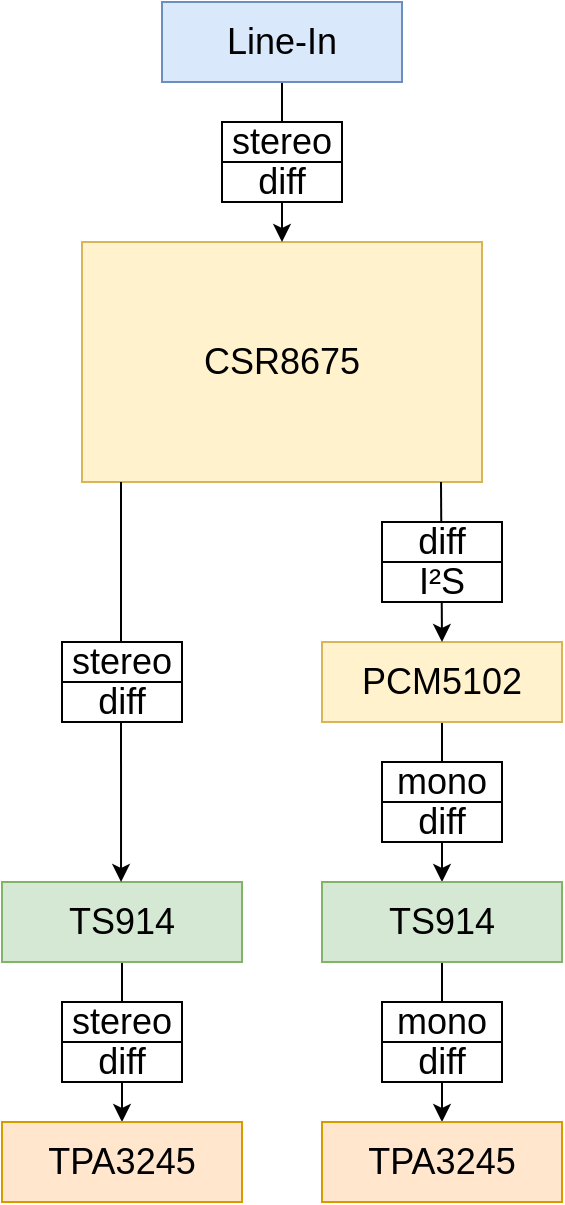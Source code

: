 <mxfile version="14.6.13" type="device" pages="2"><diagram id="xO-96P1ckiEVnjiZLGSI" name="Audio signal paths"><mxGraphModel dx="782" dy="766" grid="1" gridSize="10" guides="1" tooltips="1" connect="1" arrows="1" fold="1" page="1" pageScale="1" pageWidth="827" pageHeight="1169" math="0" shadow="0"><root><mxCell id="0"/><mxCell id="1" parent="0"/><mxCell id="5UWok_bzOp1Drl0r1qnw-1" value="CSR8675" style="rounded=0;whiteSpace=wrap;html=1;fontStyle=0;fontSize=18;fillColor=#fff2cc;strokeColor=#d6b656;" vertex="1" parent="1"><mxGeometry x="320" y="440" width="200" height="120" as="geometry"/></mxCell><mxCell id="5UWok_bzOp1Drl0r1qnw-9" style="edgeStyle=orthogonalEdgeStyle;rounded=0;orthogonalLoop=1;jettySize=auto;html=1;exitX=0.5;exitY=1;exitDx=0;exitDy=0;entryX=0.5;entryY=0;entryDx=0;entryDy=0;fontSize=18;" edge="1" parent="1" source="5UWok_bzOp1Drl0r1qnw-2" target="5UWok_bzOp1Drl0r1qnw-1"><mxGeometry relative="1" as="geometry"/></mxCell><mxCell id="5UWok_bzOp1Drl0r1qnw-2" value="Line-In" style="rounded=0;whiteSpace=wrap;html=1;fontStyle=0;fontSize=18;fillColor=#dae8fc;strokeColor=#6c8ebf;" vertex="1" parent="1"><mxGeometry x="360" y="320" width="120" height="40" as="geometry"/></mxCell><mxCell id="5UWok_bzOp1Drl0r1qnw-4" value="stereo" style="rounded=0;whiteSpace=wrap;html=1;fontSize=18;" vertex="1" parent="1"><mxGeometry x="390" y="380" width="60" height="20" as="geometry"/></mxCell><mxCell id="5UWok_bzOp1Drl0r1qnw-5" value="diff" style="rounded=0;whiteSpace=wrap;html=1;fontSize=18;" vertex="1" parent="1"><mxGeometry x="390" y="400" width="60" height="20" as="geometry"/></mxCell><mxCell id="5UWok_bzOp1Drl0r1qnw-26" style="edgeStyle=orthogonalEdgeStyle;rounded=0;orthogonalLoop=1;jettySize=auto;html=1;exitX=0.5;exitY=1;exitDx=0;exitDy=0;entryX=0.5;entryY=0;entryDx=0;entryDy=0;fontSize=18;" edge="1" parent="1" source="5UWok_bzOp1Drl0r1qnw-6" target="5UWok_bzOp1Drl0r1qnw-25"><mxGeometry relative="1" as="geometry"/></mxCell><mxCell id="5UWok_bzOp1Drl0r1qnw-6" value="TS914" style="rounded=0;whiteSpace=wrap;html=1;fontStyle=0;fontSize=18;fillColor=#d5e8d4;strokeColor=#82b366;" vertex="1" parent="1"><mxGeometry x="280" y="760" width="120" height="40" as="geometry"/></mxCell><mxCell id="5UWok_bzOp1Drl0r1qnw-18" style="edgeStyle=orthogonalEdgeStyle;rounded=0;orthogonalLoop=1;jettySize=auto;html=1;exitX=0.5;exitY=1;exitDx=0;exitDy=0;entryX=0.5;entryY=0;entryDx=0;entryDy=0;fontSize=18;" edge="1" parent="1" source="5UWok_bzOp1Drl0r1qnw-7" target="5UWok_bzOp1Drl0r1qnw-11"><mxGeometry relative="1" as="geometry"/></mxCell><mxCell id="5UWok_bzOp1Drl0r1qnw-7" value="PCM5102" style="rounded=0;whiteSpace=wrap;html=1;fontStyle=0;fontSize=18;fillColor=#fff2cc;strokeColor=#d6b656;" vertex="1" parent="1"><mxGeometry x="440" y="640" width="120" height="40" as="geometry"/></mxCell><mxCell id="5UWok_bzOp1Drl0r1qnw-27" style="edgeStyle=orthogonalEdgeStyle;rounded=0;orthogonalLoop=1;jettySize=auto;html=1;exitX=0.5;exitY=1;exitDx=0;exitDy=0;entryX=0.5;entryY=0;entryDx=0;entryDy=0;fontSize=18;" edge="1" parent="1" source="5UWok_bzOp1Drl0r1qnw-11" target="5UWok_bzOp1Drl0r1qnw-23"><mxGeometry relative="1" as="geometry"/></mxCell><mxCell id="5UWok_bzOp1Drl0r1qnw-11" value="TS914" style="rounded=0;whiteSpace=wrap;html=1;fontStyle=0;fontSize=18;fillColor=#d5e8d4;strokeColor=#82b366;" vertex="1" parent="1"><mxGeometry x="440" y="760" width="120" height="40" as="geometry"/></mxCell><mxCell id="5UWok_bzOp1Drl0r1qnw-12" value="" style="endArrow=classic;html=1;fontSize=18;entryX=0.496;entryY=0;entryDx=0;entryDy=0;entryPerimeter=0;" edge="1" parent="1" target="5UWok_bzOp1Drl0r1qnw-6"><mxGeometry width="50" height="50" relative="1" as="geometry"><mxPoint x="339.5" y="560" as="sourcePoint"/><mxPoint x="339.5" y="700" as="targetPoint"/></mxGeometry></mxCell><mxCell id="5UWok_bzOp1Drl0r1qnw-14" value="" style="endArrow=classic;html=1;fontSize=18;" edge="1" parent="1"><mxGeometry width="50" height="50" relative="1" as="geometry"><mxPoint x="499.5" y="560" as="sourcePoint"/><mxPoint x="500" y="640" as="targetPoint"/></mxGeometry></mxCell><mxCell id="5UWok_bzOp1Drl0r1qnw-15" value="I²S" style="rounded=0;whiteSpace=wrap;html=1;fontSize=18;" vertex="1" parent="1"><mxGeometry x="470" y="600" width="60" height="20" as="geometry"/></mxCell><mxCell id="5UWok_bzOp1Drl0r1qnw-16" value="diff" style="rounded=0;whiteSpace=wrap;html=1;fontSize=18;" vertex="1" parent="1"><mxGeometry x="470" y="580" width="60" height="20" as="geometry"/></mxCell><mxCell id="5UWok_bzOp1Drl0r1qnw-19" value="stereo" style="rounded=0;whiteSpace=wrap;html=1;fontSize=18;" vertex="1" parent="1"><mxGeometry x="310" y="640" width="60" height="20" as="geometry"/></mxCell><mxCell id="5UWok_bzOp1Drl0r1qnw-20" value="diff" style="rounded=0;whiteSpace=wrap;html=1;fontSize=18;" vertex="1" parent="1"><mxGeometry x="310" y="660" width="60" height="20" as="geometry"/></mxCell><mxCell id="5UWok_bzOp1Drl0r1qnw-21" value="mono" style="rounded=0;whiteSpace=wrap;html=1;fontSize=18;" vertex="1" parent="1"><mxGeometry x="470" y="700" width="60" height="20" as="geometry"/></mxCell><mxCell id="5UWok_bzOp1Drl0r1qnw-22" value="diff" style="rounded=0;whiteSpace=wrap;html=1;fontSize=18;" vertex="1" parent="1"><mxGeometry x="470" y="720" width="60" height="20" as="geometry"/></mxCell><mxCell id="5UWok_bzOp1Drl0r1qnw-23" value="TPA3245" style="rounded=0;whiteSpace=wrap;html=1;fontSize=18;fontStyle=0;fillColor=#ffe6cc;strokeColor=#d79b00;" vertex="1" parent="1"><mxGeometry x="440" y="880" width="120" height="40" as="geometry"/></mxCell><mxCell id="5UWok_bzOp1Drl0r1qnw-25" value="TPA3245" style="rounded=0;whiteSpace=wrap;html=1;fontSize=18;fontStyle=0;fillColor=#ffe6cc;strokeColor=#d79b00;" vertex="1" parent="1"><mxGeometry x="280" y="880" width="120" height="40" as="geometry"/></mxCell><mxCell id="5UWok_bzOp1Drl0r1qnw-28" value="stereo" style="rounded=0;whiteSpace=wrap;html=1;fontSize=18;" vertex="1" parent="1"><mxGeometry x="310" y="820" width="60" height="20" as="geometry"/></mxCell><mxCell id="5UWok_bzOp1Drl0r1qnw-29" value="diff" style="rounded=0;whiteSpace=wrap;html=1;fontSize=18;" vertex="1" parent="1"><mxGeometry x="310" y="840" width="60" height="20" as="geometry"/></mxCell><mxCell id="5UWok_bzOp1Drl0r1qnw-30" value="mono" style="rounded=0;whiteSpace=wrap;html=1;fontSize=18;" vertex="1" parent="1"><mxGeometry x="470" y="820" width="60" height="20" as="geometry"/></mxCell><mxCell id="5UWok_bzOp1Drl0r1qnw-31" value="diff" style="rounded=0;whiteSpace=wrap;html=1;fontSize=18;" vertex="1" parent="1"><mxGeometry x="470" y="840" width="60" height="20" as="geometry"/></mxCell></root></mxGraphModel></diagram><diagram id="abSTJjf23_ikp48BSM2x" name="Power paths"><mxGraphModel dx="782" dy="766" grid="1" gridSize="10" guides="1" tooltips="1" connect="1" arrows="1" fold="1" page="1" pageScale="1" pageWidth="827" pageHeight="1169" math="0" shadow="0"><root><mxCell id="g9MupeHPwsbZ2GmkNWvK-0"/><mxCell id="g9MupeHPwsbZ2GmkNWvK-1" parent="g9MupeHPwsbZ2GmkNWvK-0"/><mxCell id="g9MupeHPwsbZ2GmkNWvK-4" style="edgeStyle=orthogonalEdgeStyle;rounded=0;orthogonalLoop=1;jettySize=auto;html=1;exitX=0.5;exitY=1;exitDx=0;exitDy=0;entryX=0.5;entryY=0;entryDx=0;entryDy=0;fontSize=18;" edge="1" parent="g9MupeHPwsbZ2GmkNWvK-1" source="g9MupeHPwsbZ2GmkNWvK-2" target="g9MupeHPwsbZ2GmkNWvK-3"><mxGeometry relative="1" as="geometry"/></mxCell><mxCell id="g9MupeHPwsbZ2GmkNWvK-2" value="19V 3.54A&lt;br&gt;Charger" style="rounded=0;whiteSpace=wrap;html=1;fontSize=18;fillColor=#fff2cc;strokeColor=#d6b656;fontStyle=0" vertex="1" parent="g9MupeHPwsbZ2GmkNWvK-1"><mxGeometry x="320" y="80" width="120" height="60" as="geometry"/></mxCell><mxCell id="g9MupeHPwsbZ2GmkNWvK-12" style="edgeStyle=orthogonalEdgeStyle;rounded=0;orthogonalLoop=1;jettySize=auto;html=1;exitX=0.5;exitY=1;exitDx=0;exitDy=0;entryX=0.5;entryY=0;entryDx=0;entryDy=0;fontSize=18;" edge="1" parent="g9MupeHPwsbZ2GmkNWvK-1" source="g9MupeHPwsbZ2GmkNWvK-3" target="g9MupeHPwsbZ2GmkNWvK-10"><mxGeometry relative="1" as="geometry"/></mxCell><mxCell id="g9MupeHPwsbZ2GmkNWvK-13" style="edgeStyle=orthogonalEdgeStyle;rounded=0;orthogonalLoop=1;jettySize=auto;html=1;exitX=0.5;exitY=1;exitDx=0;exitDy=0;entryX=0.5;entryY=0;entryDx=0;entryDy=0;fontSize=18;startArrow=none;" edge="1" parent="g9MupeHPwsbZ2GmkNWvK-1" source="g9MupeHPwsbZ2GmkNWvK-16" target="g9MupeHPwsbZ2GmkNWvK-11"><mxGeometry relative="1" as="geometry"><Array as="points"><mxPoint x="380" y="350"/><mxPoint x="620" y="350"/></Array></mxGeometry></mxCell><mxCell id="g9MupeHPwsbZ2GmkNWvK-14" style="edgeStyle=orthogonalEdgeStyle;rounded=0;orthogonalLoop=1;jettySize=auto;html=1;exitX=0.5;exitY=1;exitDx=0;exitDy=0;entryX=0.5;entryY=0;entryDx=0;entryDy=0;fontSize=18;" edge="1" parent="g9MupeHPwsbZ2GmkNWvK-1" source="g9MupeHPwsbZ2GmkNWvK-3" target="g9MupeHPwsbZ2GmkNWvK-8"><mxGeometry relative="1" as="geometry"/></mxCell><mxCell id="g9MupeHPwsbZ2GmkNWvK-15" style="edgeStyle=orthogonalEdgeStyle;rounded=0;orthogonalLoop=1;jettySize=auto;html=1;exitX=0.5;exitY=1;exitDx=0;exitDy=0;entryX=0.5;entryY=0;entryDx=0;entryDy=0;fontSize=18;" edge="1" parent="g9MupeHPwsbZ2GmkNWvK-1" source="g9MupeHPwsbZ2GmkNWvK-3" target="g9MupeHPwsbZ2GmkNWvK-9"><mxGeometry relative="1" as="geometry"/></mxCell><mxCell id="g9MupeHPwsbZ2GmkNWvK-3" value="LTC4006-6" style="rounded=0;whiteSpace=wrap;html=1;fontSize=18;fillColor=#d5e8d4;strokeColor=#82b366;fontStyle=0" vertex="1" parent="g9MupeHPwsbZ2GmkNWvK-1"><mxGeometry x="320" y="240" width="120" height="60" as="geometry"/></mxCell><mxCell id="g9MupeHPwsbZ2GmkNWvK-5" value="VPIN" style="rounded=0;whiteSpace=wrap;html=1;fontSize=16;" vertex="1" parent="g9MupeHPwsbZ2GmkNWvK-1"><mxGeometry x="345" y="180" width="70" height="30" as="geometry"/></mxCell><mxCell id="g9MupeHPwsbZ2GmkNWvK-7" style="edgeStyle=orthogonalEdgeStyle;rounded=0;orthogonalLoop=1;jettySize=auto;html=1;exitX=1;exitY=0.5;exitDx=0;exitDy=0;entryX=0;entryY=0.5;entryDx=0;entryDy=0;fontSize=18;" edge="1" parent="g9MupeHPwsbZ2GmkNWvK-1" source="g9MupeHPwsbZ2GmkNWvK-6" target="g9MupeHPwsbZ2GmkNWvK-3"><mxGeometry relative="1" as="geometry"/></mxCell><mxCell id="g9MupeHPwsbZ2GmkNWvK-6" value="4S Lipo" style="rounded=0;whiteSpace=wrap;html=1;fontSize=18;fillColor=#fff2cc;strokeColor=#d6b656;fontStyle=0" vertex="1" parent="g9MupeHPwsbZ2GmkNWvK-1"><mxGeometry x="120" y="240" width="120" height="60" as="geometry"/></mxCell><mxCell id="g9MupeHPwsbZ2GmkNWvK-24" style="edgeStyle=orthogonalEdgeStyle;rounded=0;orthogonalLoop=1;jettySize=auto;html=1;exitX=0.5;exitY=1;exitDx=0;exitDy=0;entryX=0.5;entryY=0;entryDx=0;entryDy=0;fontSize=16;" edge="1" parent="g9MupeHPwsbZ2GmkNWvK-1" source="g9MupeHPwsbZ2GmkNWvK-8" target="g9MupeHPwsbZ2GmkNWvK-20"><mxGeometry relative="1" as="geometry"/></mxCell><mxCell id="g9MupeHPwsbZ2GmkNWvK-8" value="LMR50410" style="rounded=0;whiteSpace=wrap;html=1;fontSize=18;fillColor=#d5e8d4;strokeColor=#82b366;fontStyle=0" vertex="1" parent="g9MupeHPwsbZ2GmkNWvK-1"><mxGeometry x="240" y="400" width="120" height="60" as="geometry"/></mxCell><mxCell id="g9MupeHPwsbZ2GmkNWvK-23" style="edgeStyle=orthogonalEdgeStyle;rounded=0;orthogonalLoop=1;jettySize=auto;html=1;exitX=0.5;exitY=1;exitDx=0;exitDy=0;entryX=0.5;entryY=0;entryDx=0;entryDy=0;fontSize=16;" edge="1" parent="g9MupeHPwsbZ2GmkNWvK-1" source="g9MupeHPwsbZ2GmkNWvK-9" target="g9MupeHPwsbZ2GmkNWvK-19"><mxGeometry relative="1" as="geometry"/></mxCell><mxCell id="g9MupeHPwsbZ2GmkNWvK-9" value="LMR50410" style="rounded=0;whiteSpace=wrap;html=1;fontSize=18;fillColor=#d5e8d4;strokeColor=#82b366;fontStyle=0" vertex="1" parent="g9MupeHPwsbZ2GmkNWvK-1"><mxGeometry x="80" y="400" width="120" height="60" as="geometry"/></mxCell><mxCell id="g9MupeHPwsbZ2GmkNWvK-25" style="edgeStyle=orthogonalEdgeStyle;rounded=0;orthogonalLoop=1;jettySize=auto;html=1;exitX=0.5;exitY=1;exitDx=0;exitDy=0;entryX=0.5;entryY=0;entryDx=0;entryDy=0;fontSize=16;" edge="1" parent="g9MupeHPwsbZ2GmkNWvK-1" source="g9MupeHPwsbZ2GmkNWvK-10" target="g9MupeHPwsbZ2GmkNWvK-21"><mxGeometry relative="1" as="geometry"/></mxCell><mxCell id="g9MupeHPwsbZ2GmkNWvK-10" value="LMR50410" style="rounded=0;whiteSpace=wrap;html=1;fontSize=18;fillColor=#d5e8d4;strokeColor=#82b366;fontStyle=0" vertex="1" parent="g9MupeHPwsbZ2GmkNWvK-1"><mxGeometry x="400" y="400" width="120" height="60" as="geometry"/></mxCell><mxCell id="g9MupeHPwsbZ2GmkNWvK-26" style="edgeStyle=orthogonalEdgeStyle;rounded=0;orthogonalLoop=1;jettySize=auto;html=1;exitX=0.5;exitY=1;exitDx=0;exitDy=0;entryX=0.5;entryY=0;entryDx=0;entryDy=0;fontSize=16;" edge="1" parent="g9MupeHPwsbZ2GmkNWvK-1" source="g9MupeHPwsbZ2GmkNWvK-11" target="g9MupeHPwsbZ2GmkNWvK-22"><mxGeometry relative="1" as="geometry"/></mxCell><mxCell id="g9MupeHPwsbZ2GmkNWvK-11" value="LM5122" style="rounded=0;whiteSpace=wrap;html=1;fontSize=18;fillColor=#f8cecc;strokeColor=#b85450;fontStyle=0" vertex="1" parent="g9MupeHPwsbZ2GmkNWvK-1"><mxGeometry x="560" y="400" width="120" height="60" as="geometry"/></mxCell><mxCell id="g9MupeHPwsbZ2GmkNWvK-16" value="VBAT" style="rounded=0;whiteSpace=wrap;html=1;fontSize=16;" vertex="1" parent="g9MupeHPwsbZ2GmkNWvK-1"><mxGeometry x="344" y="335" width="70" height="30" as="geometry"/></mxCell><mxCell id="g9MupeHPwsbZ2GmkNWvK-17" value="" style="edgeStyle=orthogonalEdgeStyle;rounded=0;orthogonalLoop=1;jettySize=auto;html=1;exitX=0.5;exitY=1;exitDx=0;exitDy=0;entryX=0.5;entryY=0;entryDx=0;entryDy=0;fontSize=18;endArrow=none;" edge="1" parent="g9MupeHPwsbZ2GmkNWvK-1" source="g9MupeHPwsbZ2GmkNWvK-3" target="g9MupeHPwsbZ2GmkNWvK-16"><mxGeometry relative="1" as="geometry"><mxPoint x="380" y="300" as="sourcePoint"/><mxPoint x="620" y="400" as="targetPoint"/><Array as="points"/></mxGeometry></mxCell><mxCell id="g9MupeHPwsbZ2GmkNWvK-19" value="D33" style="rounded=0;whiteSpace=wrap;html=1;fontSize=16;" vertex="1" parent="g9MupeHPwsbZ2GmkNWvK-1"><mxGeometry x="105" y="520" width="70" height="30" as="geometry"/></mxCell><mxCell id="g9MupeHPwsbZ2GmkNWvK-20" value="A75" style="rounded=0;whiteSpace=wrap;html=1;fontSize=16;" vertex="1" parent="g9MupeHPwsbZ2GmkNWvK-1"><mxGeometry x="265" y="520" width="70" height="30" as="geometry"/></mxCell><mxCell id="g9MupeHPwsbZ2GmkNWvK-21" value="D120" style="rounded=0;whiteSpace=wrap;html=1;fontSize=16;" vertex="1" parent="g9MupeHPwsbZ2GmkNWvK-1"><mxGeometry x="425" y="520" width="70" height="30" as="geometry"/></mxCell><mxCell id="g9MupeHPwsbZ2GmkNWvK-22" value="VAMP" style="rounded=0;whiteSpace=wrap;html=1;fontSize=16;" vertex="1" parent="g9MupeHPwsbZ2GmkNWvK-1"><mxGeometry x="585" y="520" width="70" height="30" as="geometry"/></mxCell><mxCell id="g9MupeHPwsbZ2GmkNWvK-27" value="EN" style="rounded=0;whiteSpace=wrap;html=1;fontSize=16;fillColor=#0050ef;strokeColor=#001DBC;fontColor=#ffffff;" vertex="1" parent="g9MupeHPwsbZ2GmkNWvK-1"><mxGeometry x="240" y="460" width="40" height="20" as="geometry"/></mxCell><mxCell id="g9MupeHPwsbZ2GmkNWvK-28" value="EN" style="rounded=0;whiteSpace=wrap;html=1;fontSize=16;fillColor=#0050ef;strokeColor=#001DBC;fontColor=#ffffff;" vertex="1" parent="g9MupeHPwsbZ2GmkNWvK-1"><mxGeometry x="400" y="460" width="40" height="20" as="geometry"/></mxCell><mxCell id="g9MupeHPwsbZ2GmkNWvK-29" value="EN" style="rounded=0;whiteSpace=wrap;html=1;fontSize=16;fillColor=#0050ef;strokeColor=#001DBC;fontColor=#ffffff;" vertex="1" parent="g9MupeHPwsbZ2GmkNWvK-1"><mxGeometry x="560" y="460" width="40" height="20" as="geometry"/></mxCell><mxCell id="g9MupeHPwsbZ2GmkNWvK-30" value="LVL" style="rounded=0;whiteSpace=wrap;html=1;fontSize=16;fillColor=#0050ef;strokeColor=#001DBC;fontColor=#ffffff;" vertex="1" parent="g9MupeHPwsbZ2GmkNWvK-1"><mxGeometry x="640" y="460" width="40" height="20" as="geometry"/></mxCell></root></mxGraphModel></diagram></mxfile>